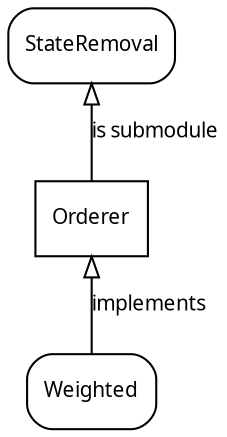 digraph state_removal_modules {
	node [shape = rectangle, fontname = "TeXGyrePagella-Regular", fontsize = 10];
	edge [fontname = "TeXGyrePagella-Regular", fontsize = 10, arrowhead = empty];
	rankdir = BT;

/* StateRemoval modules */
	StateRemoval [style = "rounded"];
	Orderer -> StateRemoval [label = "is submodule"];

	Weighted [style = "rounded"];
	Weighted -> Orderer [label = "implements"];	
}
